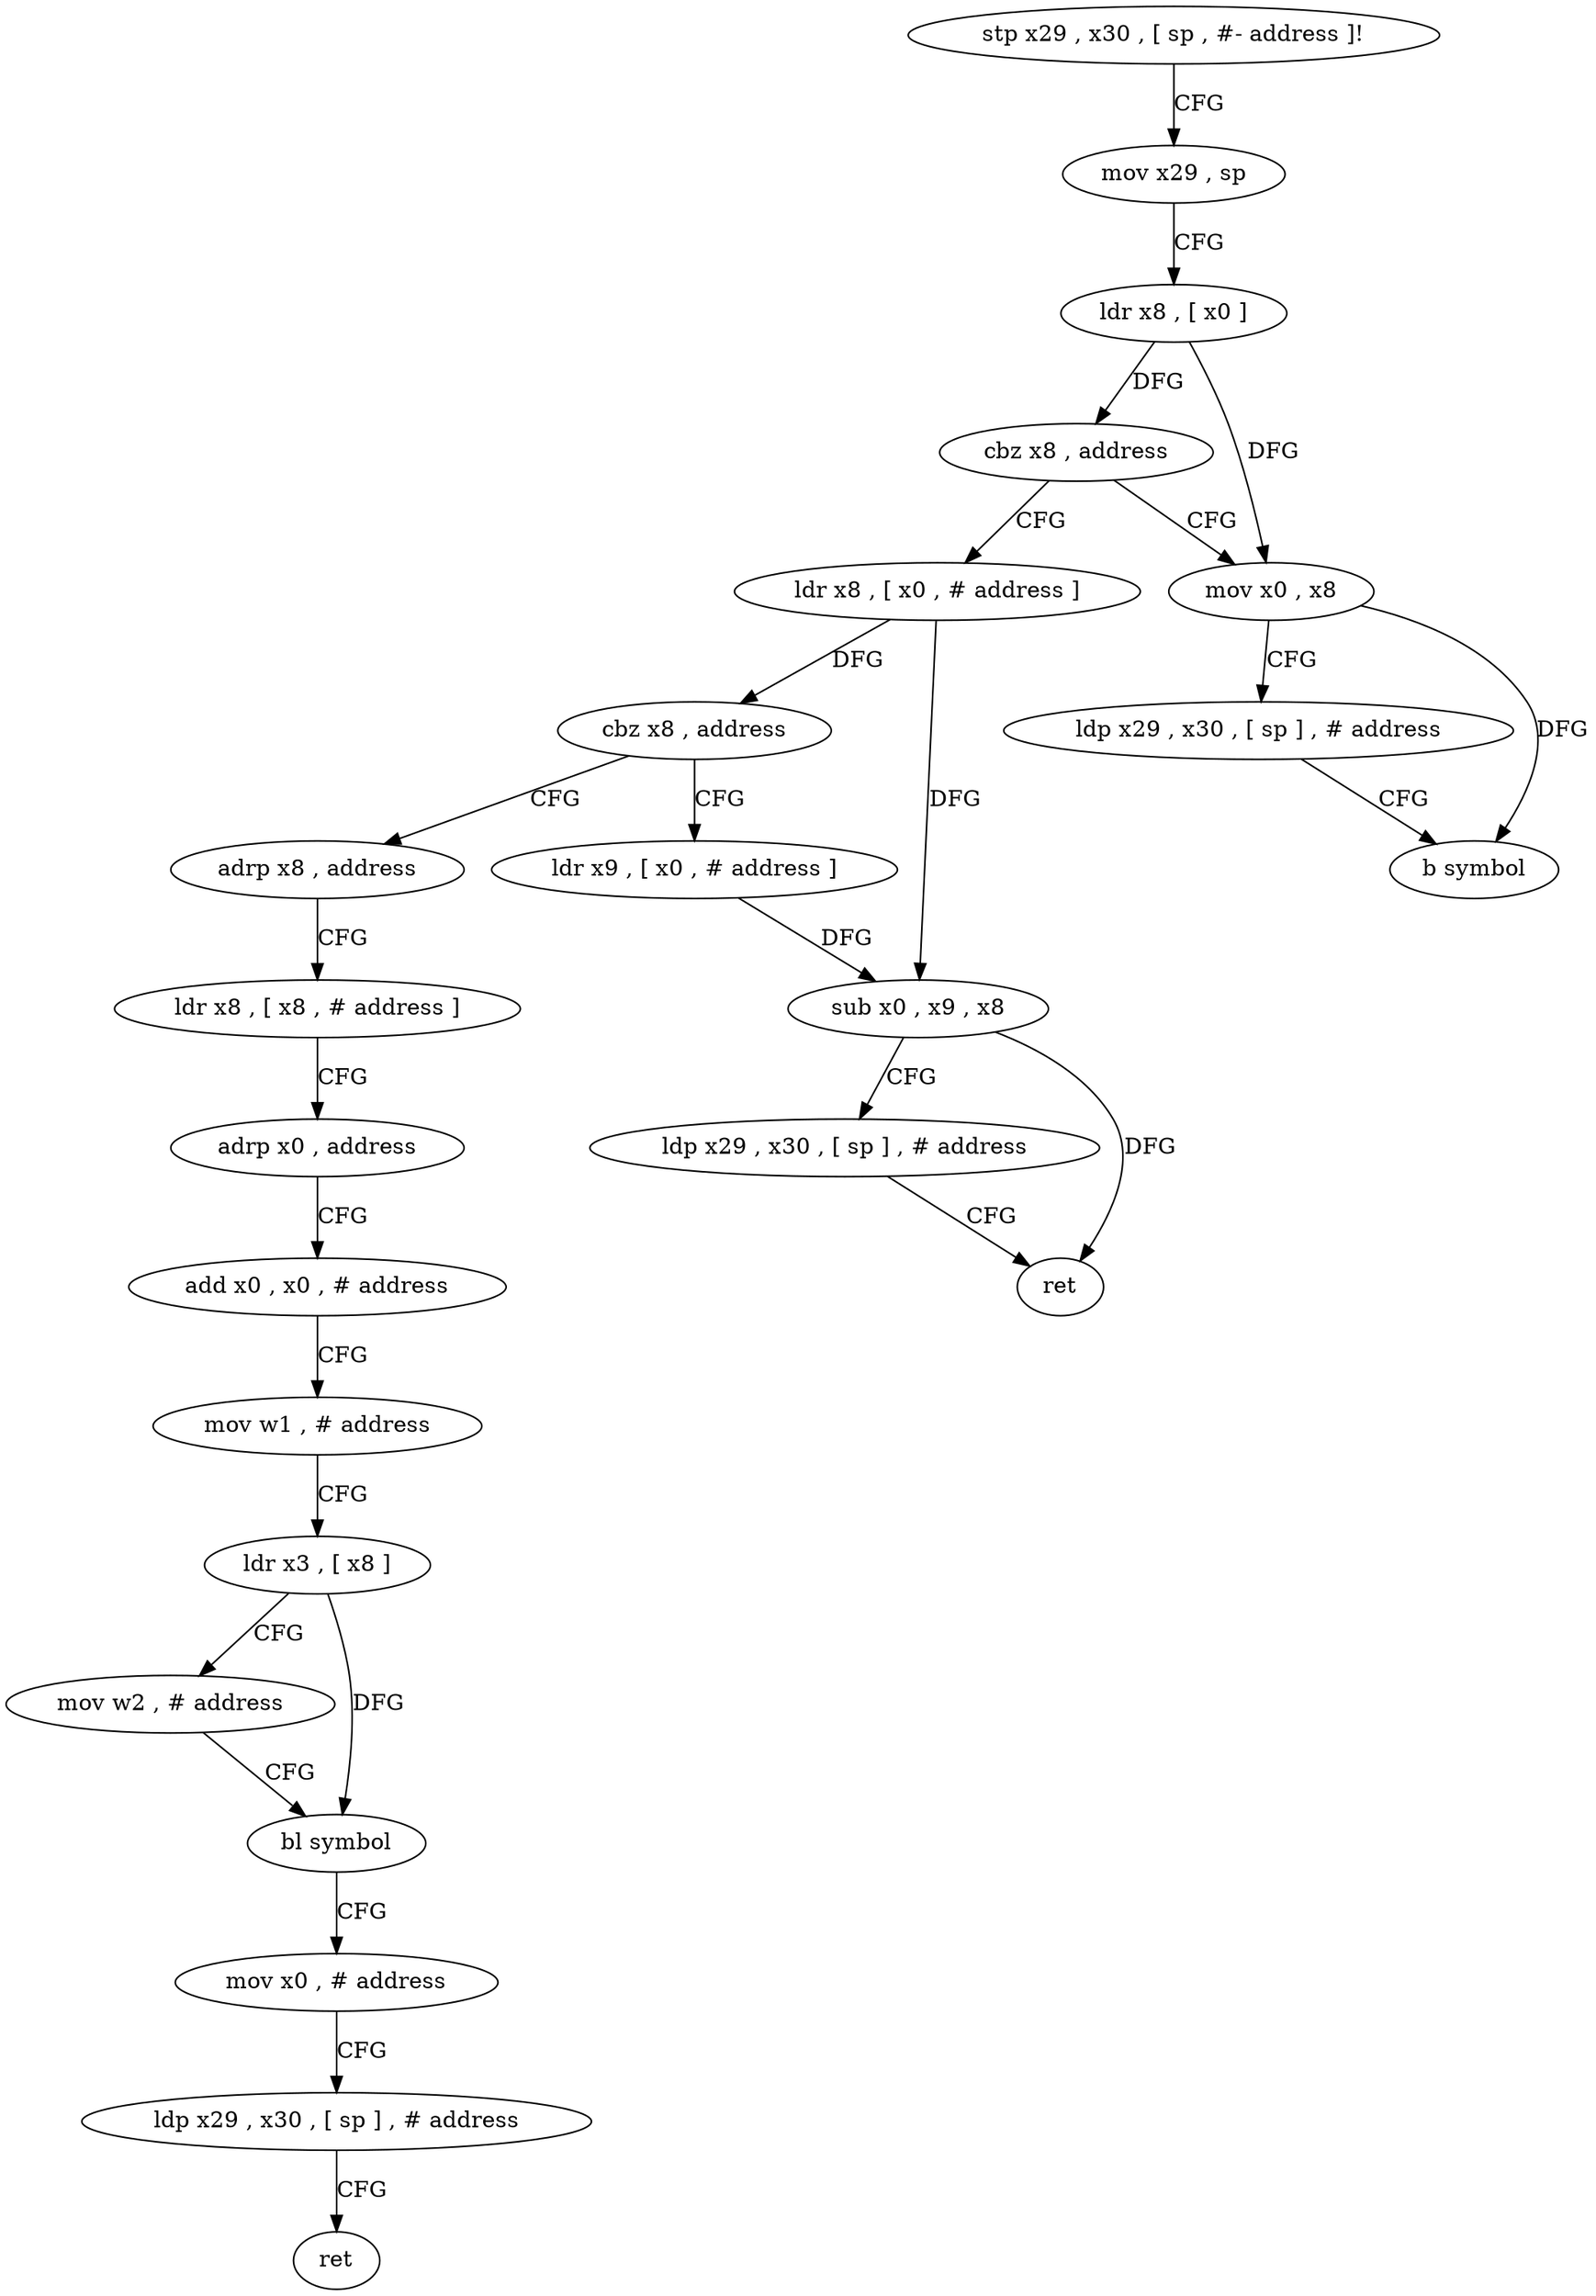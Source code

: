 digraph "func" {
"97380" [label = "stp x29 , x30 , [ sp , #- address ]!" ]
"97384" [label = "mov x29 , sp" ]
"97388" [label = "ldr x8 , [ x0 ]" ]
"97392" [label = "cbz x8 , address" ]
"97408" [label = "ldr x8 , [ x0 , # address ]" ]
"97396" [label = "mov x0 , x8" ]
"97412" [label = "cbz x8 , address" ]
"97432" [label = "adrp x8 , address" ]
"97416" [label = "ldr x9 , [ x0 , # address ]" ]
"97400" [label = "ldp x29 , x30 , [ sp ] , # address" ]
"97404" [label = "b symbol" ]
"97436" [label = "ldr x8 , [ x8 , # address ]" ]
"97440" [label = "adrp x0 , address" ]
"97444" [label = "add x0 , x0 , # address" ]
"97448" [label = "mov w1 , # address" ]
"97452" [label = "ldr x3 , [ x8 ]" ]
"97456" [label = "mov w2 , # address" ]
"97460" [label = "bl symbol" ]
"97464" [label = "mov x0 , # address" ]
"97468" [label = "ldp x29 , x30 , [ sp ] , # address" ]
"97472" [label = "ret" ]
"97420" [label = "sub x0 , x9 , x8" ]
"97424" [label = "ldp x29 , x30 , [ sp ] , # address" ]
"97428" [label = "ret" ]
"97380" -> "97384" [ label = "CFG" ]
"97384" -> "97388" [ label = "CFG" ]
"97388" -> "97392" [ label = "DFG" ]
"97388" -> "97396" [ label = "DFG" ]
"97392" -> "97408" [ label = "CFG" ]
"97392" -> "97396" [ label = "CFG" ]
"97408" -> "97412" [ label = "DFG" ]
"97408" -> "97420" [ label = "DFG" ]
"97396" -> "97400" [ label = "CFG" ]
"97396" -> "97404" [ label = "DFG" ]
"97412" -> "97432" [ label = "CFG" ]
"97412" -> "97416" [ label = "CFG" ]
"97432" -> "97436" [ label = "CFG" ]
"97416" -> "97420" [ label = "DFG" ]
"97400" -> "97404" [ label = "CFG" ]
"97436" -> "97440" [ label = "CFG" ]
"97440" -> "97444" [ label = "CFG" ]
"97444" -> "97448" [ label = "CFG" ]
"97448" -> "97452" [ label = "CFG" ]
"97452" -> "97456" [ label = "CFG" ]
"97452" -> "97460" [ label = "DFG" ]
"97456" -> "97460" [ label = "CFG" ]
"97460" -> "97464" [ label = "CFG" ]
"97464" -> "97468" [ label = "CFG" ]
"97468" -> "97472" [ label = "CFG" ]
"97420" -> "97424" [ label = "CFG" ]
"97420" -> "97428" [ label = "DFG" ]
"97424" -> "97428" [ label = "CFG" ]
}

